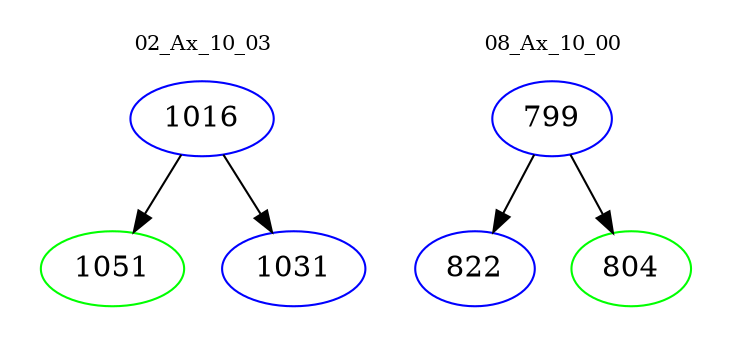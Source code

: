 digraph{
subgraph cluster_0 {
color = white
label = "02_Ax_10_03";
fontsize=10;
T0_1016 [label="1016", color="blue"]
T0_1016 -> T0_1051 [color="black"]
T0_1051 [label="1051", color="green"]
T0_1016 -> T0_1031 [color="black"]
T0_1031 [label="1031", color="blue"]
}
subgraph cluster_1 {
color = white
label = "08_Ax_10_00";
fontsize=10;
T1_799 [label="799", color="blue"]
T1_799 -> T1_822 [color="black"]
T1_822 [label="822", color="blue"]
T1_799 -> T1_804 [color="black"]
T1_804 [label="804", color="green"]
}
}
